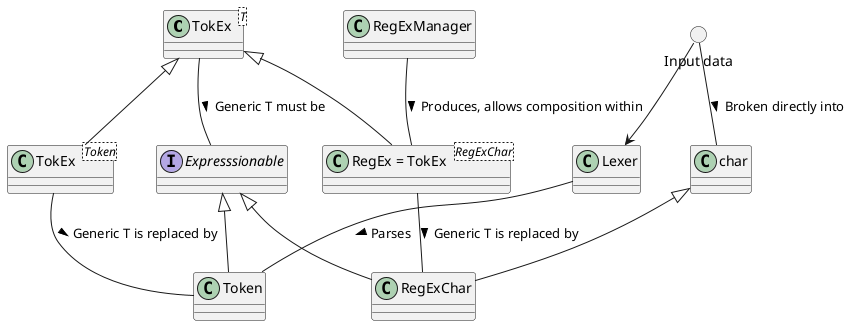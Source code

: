 
@startuml classes

class "TokEx<T>" as TokEx {}
class "TokEx<Token>" as TokExT {}
interface Expresssionable {}
class Token {}
class char {}
class RegExChar {}
class RegExManager {}
class "RegEx = TokEx<RegExChar>" as RegEx {}
class Lexer {}

() "Input data" as data

class Token extends Expresssionable {}
class TokExT extends TokEx {}
class RegEx extends TokEx {}
class RegExChar extends char {}
class RegExChar extends Expresssionable {}

data -d-> Lexer
data -d- char : Broken directly into >
Lexer -d- Token : Parses >
TokEx -- Expresssionable : Generic T must be >
TokExT -- Token : Generic T is replaced by >
RegEx -- RegExChar : Generic T is replaced by >
RegExManager -d- RegEx : Produces, allows composition within >

@enduml
